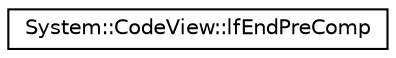 digraph G
{
  edge [fontname="Helvetica",fontsize="10",labelfontname="Helvetica",labelfontsize="10"];
  node [fontname="Helvetica",fontsize="10",shape=record];
  rankdir="LR";
  Node1 [label="System::CodeView::lfEndPreComp",height=0.2,width=0.4,color="black", fillcolor="white", style="filled",URL="$struct_system_1_1_code_view_1_1lf_end_pre_comp.html"];
}
